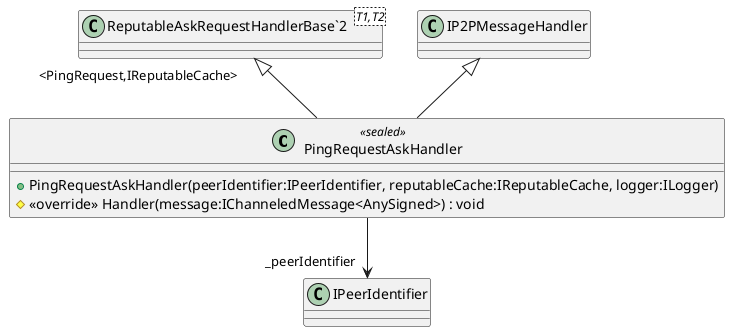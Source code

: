 @startuml
class PingRequestAskHandler <<sealed>> {
    + PingRequestAskHandler(peerIdentifier:IPeerIdentifier, reputableCache:IReputableCache, logger:ILogger)
    # <<override>> Handler(message:IChanneledMessage<AnySigned>) : void
}
class "ReputableAskRequestHandlerBase`2"<T1,T2> {
}
"ReputableAskRequestHandlerBase`2" "<PingRequest,IReputableCache>" <|-- PingRequestAskHandler
IP2PMessageHandler <|-- PingRequestAskHandler
PingRequestAskHandler --> "_peerIdentifier" IPeerIdentifier
@enduml
